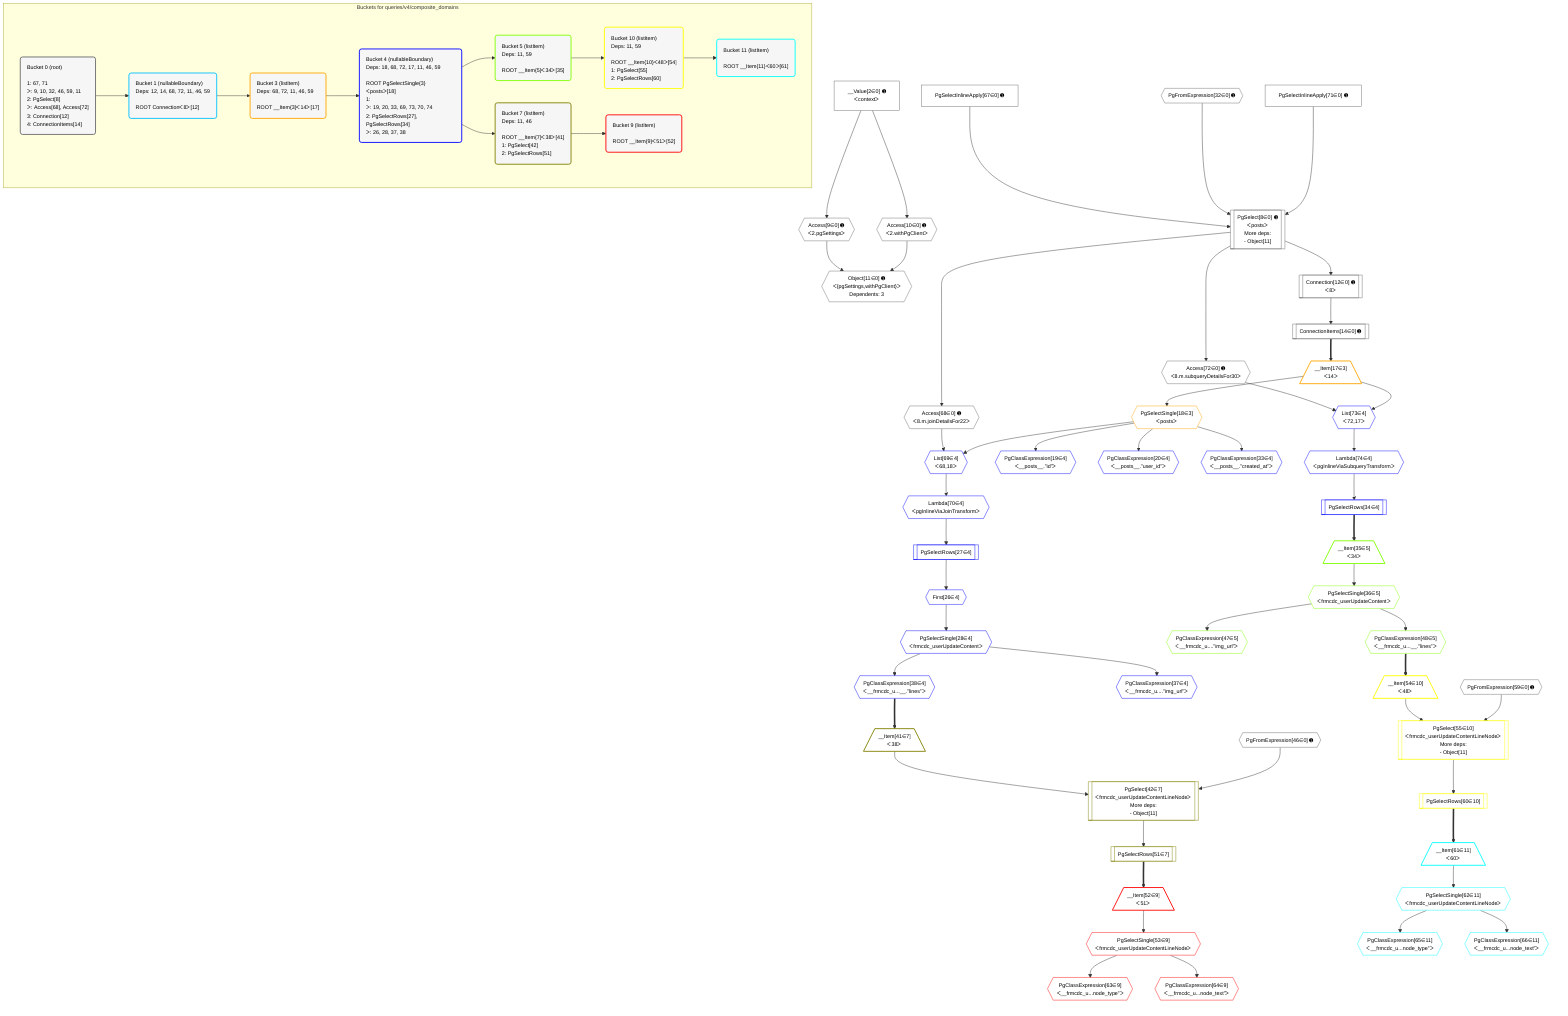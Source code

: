 %%{init: {'themeVariables': { 'fontSize': '12px'}}}%%
graph TD
    classDef path fill:#eee,stroke:#000,color:#000
    classDef plan fill:#fff,stroke-width:1px,color:#000
    classDef itemplan fill:#fff,stroke-width:2px,color:#000
    classDef unbatchedplan fill:#dff,stroke-width:1px,color:#000
    classDef sideeffectplan fill:#fcc,stroke-width:2px,color:#000
    classDef bucket fill:#f6f6f6,color:#000,stroke-width:2px,text-align:left

    subgraph "Buckets for queries/v4/composite_domains"
    Bucket0("Bucket 0 (root)<br /><br />1: 67, 71<br />ᐳ: 9, 10, 32, 46, 59, 11<br />2: PgSelect[8]<br />ᐳ: Access[68], Access[72]<br />3: Connection[12]<br />4: ConnectionItems[14]"):::bucket
    Bucket1("Bucket 1 (nullableBoundary)<br />Deps: 12, 14, 68, 72, 11, 46, 59<br /><br />ROOT Connectionᐸ8ᐳ[12]"):::bucket
    Bucket3("Bucket 3 (listItem)<br />Deps: 68, 72, 11, 46, 59<br /><br />ROOT __Item{3}ᐸ14ᐳ[17]"):::bucket
    Bucket4("Bucket 4 (nullableBoundary)<br />Deps: 18, 68, 72, 17, 11, 46, 59<br /><br />ROOT PgSelectSingle{3}ᐸpostsᐳ[18]<br />1: <br />ᐳ: 19, 20, 33, 69, 73, 70, 74<br />2: PgSelectRows[27], PgSelectRows[34]<br />ᐳ: 26, 28, 37, 38"):::bucket
    Bucket5("Bucket 5 (listItem)<br />Deps: 11, 59<br /><br />ROOT __Item{5}ᐸ34ᐳ[35]"):::bucket
    Bucket7("Bucket 7 (listItem)<br />Deps: 11, 46<br /><br />ROOT __Item{7}ᐸ38ᐳ[41]<br />1: PgSelect[42]<br />2: PgSelectRows[51]"):::bucket
    Bucket9("Bucket 9 (listItem)<br /><br />ROOT __Item{9}ᐸ51ᐳ[52]"):::bucket
    Bucket10("Bucket 10 (listItem)<br />Deps: 11, 59<br /><br />ROOT __Item{10}ᐸ48ᐳ[54]<br />1: PgSelect[55]<br />2: PgSelectRows[60]"):::bucket
    Bucket11("Bucket 11 (listItem)<br /><br />ROOT __Item{11}ᐸ60ᐳ[61]"):::bucket
    end
    Bucket0 --> Bucket1
    Bucket1 --> Bucket3
    Bucket3 --> Bucket4
    Bucket4 --> Bucket5 & Bucket7
    Bucket5 --> Bucket10
    Bucket7 --> Bucket9
    Bucket10 --> Bucket11

    %% plan dependencies
    PgSelect8[["PgSelect[8∈0] ➊<br />ᐸpostsᐳ<br />More deps:<br />- Object[11]"]]:::plan
    PgSelectInlineApply67["PgSelectInlineApply[67∈0] ➊"]:::plan
    PgFromExpression32{{"PgFromExpression[32∈0] ➊"}}:::plan
    PgSelectInlineApply71["PgSelectInlineApply[71∈0] ➊"]:::plan
    PgSelectInlineApply67 & PgFromExpression32 & PgSelectInlineApply71 --> PgSelect8
    Object11{{"Object[11∈0] ➊<br />ᐸ{pgSettings,withPgClient}ᐳ<br />Dependents: 3"}}:::plan
    Access9{{"Access[9∈0] ➊<br />ᐸ2.pgSettingsᐳ"}}:::plan
    Access10{{"Access[10∈0] ➊<br />ᐸ2.withPgClientᐳ"}}:::plan
    Access9 & Access10 --> Object11
    __Value2["__Value[2∈0] ➊<br />ᐸcontextᐳ"]:::plan
    __Value2 --> Access9
    __Value2 --> Access10
    Connection12[["Connection[12∈0] ➊<br />ᐸ8ᐳ"]]:::plan
    PgSelect8 --> Connection12
    ConnectionItems14[["ConnectionItems[14∈0] ➊"]]:::plan
    Connection12 --> ConnectionItems14
    Access68{{"Access[68∈0] ➊<br />ᐸ8.m.joinDetailsFor22ᐳ"}}:::plan
    PgSelect8 --> Access68
    Access72{{"Access[72∈0] ➊<br />ᐸ8.m.subqueryDetailsFor30ᐳ"}}:::plan
    PgSelect8 --> Access72
    PgFromExpression46{{"PgFromExpression[46∈0] ➊"}}:::plan
    PgFromExpression59{{"PgFromExpression[59∈0] ➊"}}:::plan
    __Item17[/"__Item[17∈3]<br />ᐸ14ᐳ"\]:::itemplan
    ConnectionItems14 ==> __Item17
    PgSelectSingle18{{"PgSelectSingle[18∈3]<br />ᐸpostsᐳ"}}:::plan
    __Item17 --> PgSelectSingle18
    List69{{"List[69∈4]<br />ᐸ68,18ᐳ"}}:::plan
    Access68 & PgSelectSingle18 --> List69
    List73{{"List[73∈4]<br />ᐸ72,17ᐳ"}}:::plan
    Access72 & __Item17 --> List73
    PgClassExpression19{{"PgClassExpression[19∈4]<br />ᐸ__posts__.”id”ᐳ"}}:::plan
    PgSelectSingle18 --> PgClassExpression19
    PgClassExpression20{{"PgClassExpression[20∈4]<br />ᐸ__posts__.”user_id”ᐳ"}}:::plan
    PgSelectSingle18 --> PgClassExpression20
    First26{{"First[26∈4]"}}:::plan
    PgSelectRows27[["PgSelectRows[27∈4]"]]:::plan
    PgSelectRows27 --> First26
    Lambda70{{"Lambda[70∈4]<br />ᐸpgInlineViaJoinTransformᐳ"}}:::plan
    Lambda70 --> PgSelectRows27
    PgSelectSingle28{{"PgSelectSingle[28∈4]<br />ᐸfrmcdc_userUpdateContentᐳ"}}:::plan
    First26 --> PgSelectSingle28
    PgClassExpression33{{"PgClassExpression[33∈4]<br />ᐸ__posts__.”created_at”ᐳ"}}:::plan
    PgSelectSingle18 --> PgClassExpression33
    PgSelectRows34[["PgSelectRows[34∈4]"]]:::plan
    Lambda74{{"Lambda[74∈4]<br />ᐸpgInlineViaSubqueryTransformᐳ"}}:::plan
    Lambda74 --> PgSelectRows34
    PgClassExpression37{{"PgClassExpression[37∈4]<br />ᐸ__frmcdc_u....”img_url”ᐳ"}}:::plan
    PgSelectSingle28 --> PgClassExpression37
    PgClassExpression38{{"PgClassExpression[38∈4]<br />ᐸ__frmcdc_u...__.”lines”ᐳ"}}:::plan
    PgSelectSingle28 --> PgClassExpression38
    List69 --> Lambda70
    List73 --> Lambda74
    __Item35[/"__Item[35∈5]<br />ᐸ34ᐳ"\]:::itemplan
    PgSelectRows34 ==> __Item35
    PgSelectSingle36{{"PgSelectSingle[36∈5]<br />ᐸfrmcdc_userUpdateContentᐳ"}}:::plan
    __Item35 --> PgSelectSingle36
    PgClassExpression47{{"PgClassExpression[47∈5]<br />ᐸ__frmcdc_u....”img_url”ᐳ"}}:::plan
    PgSelectSingle36 --> PgClassExpression47
    PgClassExpression48{{"PgClassExpression[48∈5]<br />ᐸ__frmcdc_u...__.”lines”ᐳ"}}:::plan
    PgSelectSingle36 --> PgClassExpression48
    PgSelect42[["PgSelect[42∈7]<br />ᐸfrmcdc_userUpdateContentLineNodeᐳ<br />More deps:<br />- Object[11]"]]:::plan
    __Item41[/"__Item[41∈7]<br />ᐸ38ᐳ"\]:::itemplan
    __Item41 & PgFromExpression46 --> PgSelect42
    PgClassExpression38 ==> __Item41
    PgSelectRows51[["PgSelectRows[51∈7]"]]:::plan
    PgSelect42 --> PgSelectRows51
    __Item52[/"__Item[52∈9]<br />ᐸ51ᐳ"\]:::itemplan
    PgSelectRows51 ==> __Item52
    PgSelectSingle53{{"PgSelectSingle[53∈9]<br />ᐸfrmcdc_userUpdateContentLineNodeᐳ"}}:::plan
    __Item52 --> PgSelectSingle53
    PgClassExpression63{{"PgClassExpression[63∈9]<br />ᐸ__frmcdc_u...node_type”ᐳ"}}:::plan
    PgSelectSingle53 --> PgClassExpression63
    PgClassExpression64{{"PgClassExpression[64∈9]<br />ᐸ__frmcdc_u...node_text”ᐳ"}}:::plan
    PgSelectSingle53 --> PgClassExpression64
    PgSelect55[["PgSelect[55∈10]<br />ᐸfrmcdc_userUpdateContentLineNodeᐳ<br />More deps:<br />- Object[11]"]]:::plan
    __Item54[/"__Item[54∈10]<br />ᐸ48ᐳ"\]:::itemplan
    __Item54 & PgFromExpression59 --> PgSelect55
    PgClassExpression48 ==> __Item54
    PgSelectRows60[["PgSelectRows[60∈10]"]]:::plan
    PgSelect55 --> PgSelectRows60
    __Item61[/"__Item[61∈11]<br />ᐸ60ᐳ"\]:::itemplan
    PgSelectRows60 ==> __Item61
    PgSelectSingle62{{"PgSelectSingle[62∈11]<br />ᐸfrmcdc_userUpdateContentLineNodeᐳ"}}:::plan
    __Item61 --> PgSelectSingle62
    PgClassExpression65{{"PgClassExpression[65∈11]<br />ᐸ__frmcdc_u...node_type”ᐳ"}}:::plan
    PgSelectSingle62 --> PgClassExpression65
    PgClassExpression66{{"PgClassExpression[66∈11]<br />ᐸ__frmcdc_u...node_text”ᐳ"}}:::plan
    PgSelectSingle62 --> PgClassExpression66

    %% define steps
    classDef bucket0 stroke:#696969
    class Bucket0,__Value2,PgSelect8,Access9,Access10,Object11,Connection12,ConnectionItems14,PgFromExpression32,PgFromExpression46,PgFromExpression59,PgSelectInlineApply67,Access68,PgSelectInlineApply71,Access72 bucket0
    classDef bucket1 stroke:#00bfff
    class Bucket1 bucket1
    classDef bucket3 stroke:#ffa500
    class Bucket3,__Item17,PgSelectSingle18 bucket3
    classDef bucket4 stroke:#0000ff
    class Bucket4,PgClassExpression19,PgClassExpression20,First26,PgSelectRows27,PgSelectSingle28,PgClassExpression33,PgSelectRows34,PgClassExpression37,PgClassExpression38,List69,Lambda70,List73,Lambda74 bucket4
    classDef bucket5 stroke:#7fff00
    class Bucket5,__Item35,PgSelectSingle36,PgClassExpression47,PgClassExpression48 bucket5
    classDef bucket7 stroke:#808000
    class Bucket7,__Item41,PgSelect42,PgSelectRows51 bucket7
    classDef bucket9 stroke:#ff0000
    class Bucket9,__Item52,PgSelectSingle53,PgClassExpression63,PgClassExpression64 bucket9
    classDef bucket10 stroke:#ffff00
    class Bucket10,__Item54,PgSelect55,PgSelectRows60 bucket10
    classDef bucket11 stroke:#00ffff
    class Bucket11,__Item61,PgSelectSingle62,PgClassExpression65,PgClassExpression66 bucket11